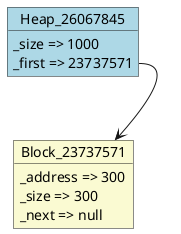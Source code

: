 @startuml object
object Heap_26067845#LightBlue {
  _size => 1000
  _first => 23737571
}
object Block_23737571#LightGoldenRodYellow {
  _address => 300
  _size => 300
  _next => null
}
Heap_26067845::_first --> Block_23737571
@enduml
